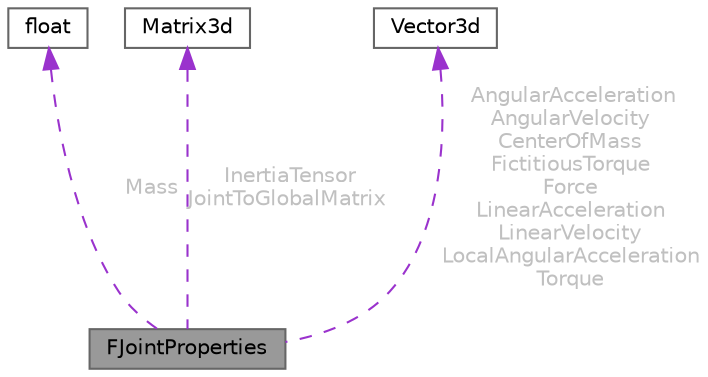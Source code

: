 digraph "FJointProperties"
{
 // INTERACTIVE_SVG=YES
 // LATEX_PDF_SIZE
  bgcolor="transparent";
  edge [fontname=Helvetica,fontsize=10,labelfontname=Helvetica,labelfontsize=10];
  node [fontname=Helvetica,fontsize=10,shape=box,height=0.2,width=0.4];
  Node1 [id="Node000001",label="FJointProperties",height=0.2,width=0.4,color="gray40", fillcolor="grey60", style="filled", fontcolor="black",tooltip=" "];
  Node2 -> Node1 [id="edge1_Node000001_Node000002",dir="back",color="darkorchid3",style="dashed",tooltip=" ",label=" Mass",fontcolor="grey" ];
  Node2 [id="Node000002",label="float",height=0.2,width=0.4,color="gray40", fillcolor="white", style="filled",tooltip=" "];
  Node3 -> Node1 [id="edge2_Node000001_Node000003",dir="back",color="darkorchid3",style="dashed",tooltip=" ",label=" InertiaTensor\nJointToGlobalMatrix",fontcolor="grey" ];
  Node3 [id="Node000003",label="Matrix3d",height=0.2,width=0.4,color="gray40", fillcolor="white", style="filled",tooltip=" "];
  Node4 -> Node1 [id="edge3_Node000001_Node000004",dir="back",color="darkorchid3",style="dashed",tooltip=" ",label=" AngularAcceleration\nAngularVelocity\nCenterOfMass\nFictitiousTorque\nForce\nLinearAcceleration\nLinearVelocity\nLocalAngularAcceleration\nTorque",fontcolor="grey" ];
  Node4 [id="Node000004",label="Vector3d",height=0.2,width=0.4,color="gray40", fillcolor="white", style="filled",tooltip=" "];
}
